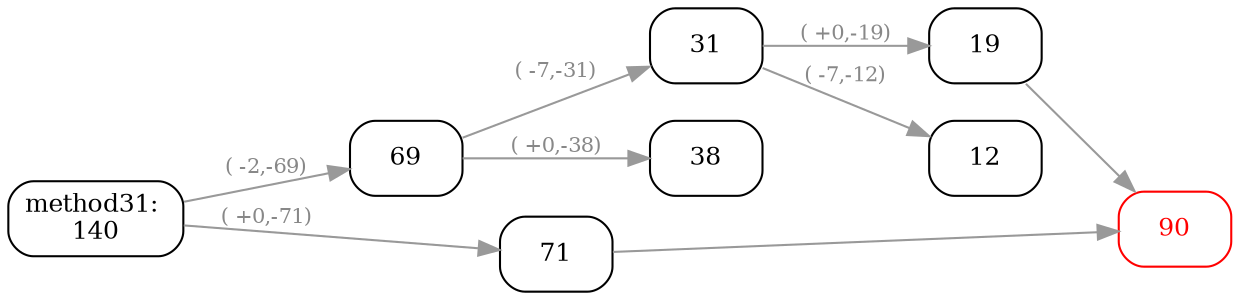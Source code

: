 // comment
digraph method31 {
	graph [rankdir=LR]
	node [color=black fontcolor=black fontsize=12 shape=box style=rounded]
	edge [color="#999999" fontcolor="#888888" fontsize=10]
	"31_00_0" [label="method31: 
140"]
	"31_1_1" [label=69]
	"31_1_2" [label=71]
	"31_00_0" -> "31_1_1" [label="( -2,-69)"]
	"31_00_0" -> "31_1_2" [label="( +0,-71)"]
	"31_2_1" [label=31]
	"31_2_2" [label=38]
	"31_1_1" -> "31_2_1" [label="( -7,-31)"]
	"31_1_1" -> "31_2_2" [label="( +0,-38)"]
	"31_3_1" [label=19]
	"31_3_2" [label=12]
	"31_2_1" -> "31_3_1" [label="( +0,-19)"]
	"31_2_1" -> "31_3_2" [label="( -7,-12)"]
	"31_3_3" [label=90 color=red fontcolor=red]
	"31_3_1" -> "31_3_3"
	"31_1_2" -> "31_3_3"
}
